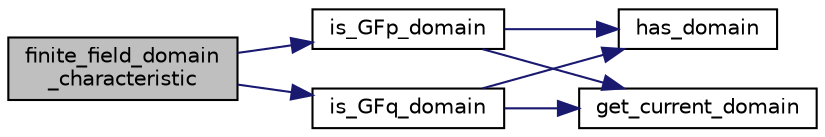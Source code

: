 digraph "finite_field_domain_characteristic"
{
  edge [fontname="Helvetica",fontsize="10",labelfontname="Helvetica",labelfontsize="10"];
  node [fontname="Helvetica",fontsize="10",shape=record];
  rankdir="LR";
  Node4113 [label="finite_field_domain\l_characteristic",height=0.2,width=0.4,color="black", fillcolor="grey75", style="filled", fontcolor="black"];
  Node4113 -> Node4114 [color="midnightblue",fontsize="10",style="solid",fontname="Helvetica"];
  Node4114 [label="is_GFp_domain",height=0.2,width=0.4,color="black", fillcolor="white", style="filled",URL="$db/d2f/domain_8_c.html#ab75527270302df466fc6f6e355775c13"];
  Node4114 -> Node4115 [color="midnightblue",fontsize="10",style="solid",fontname="Helvetica"];
  Node4115 [label="has_domain",height=0.2,width=0.4,color="black", fillcolor="white", style="filled",URL="$db/d2f/domain_8_c.html#af7df1c554310c6214b2900bf6ca7ac81"];
  Node4114 -> Node4116 [color="midnightblue",fontsize="10",style="solid",fontname="Helvetica"];
  Node4116 [label="get_current_domain",height=0.2,width=0.4,color="black", fillcolor="white", style="filled",URL="$db/d2f/domain_8_c.html#a80481fde3a59aaeeb648f8c5392269f7"];
  Node4113 -> Node4117 [color="midnightblue",fontsize="10",style="solid",fontname="Helvetica"];
  Node4117 [label="is_GFq_domain",height=0.2,width=0.4,color="black", fillcolor="white", style="filled",URL="$db/d2f/domain_8_c.html#af695b4599bda7a0400772172c9eeff64"];
  Node4117 -> Node4115 [color="midnightblue",fontsize="10",style="solid",fontname="Helvetica"];
  Node4117 -> Node4116 [color="midnightblue",fontsize="10",style="solid",fontname="Helvetica"];
}
